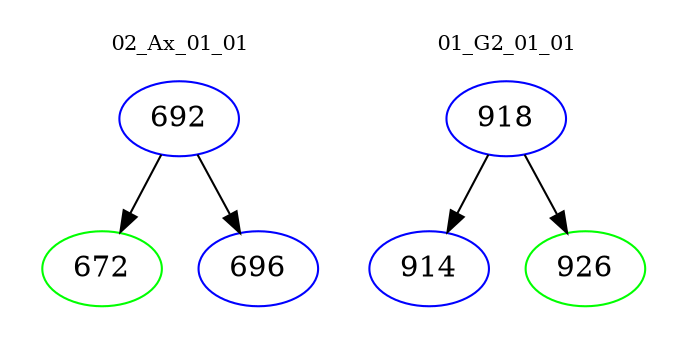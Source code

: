 digraph{
subgraph cluster_0 {
color = white
label = "02_Ax_01_01";
fontsize=10;
T0_692 [label="692", color="blue"]
T0_692 -> T0_672 [color="black"]
T0_672 [label="672", color="green"]
T0_692 -> T0_696 [color="black"]
T0_696 [label="696", color="blue"]
}
subgraph cluster_1 {
color = white
label = "01_G2_01_01";
fontsize=10;
T1_918 [label="918", color="blue"]
T1_918 -> T1_914 [color="black"]
T1_914 [label="914", color="blue"]
T1_918 -> T1_926 [color="black"]
T1_926 [label="926", color="green"]
}
}
